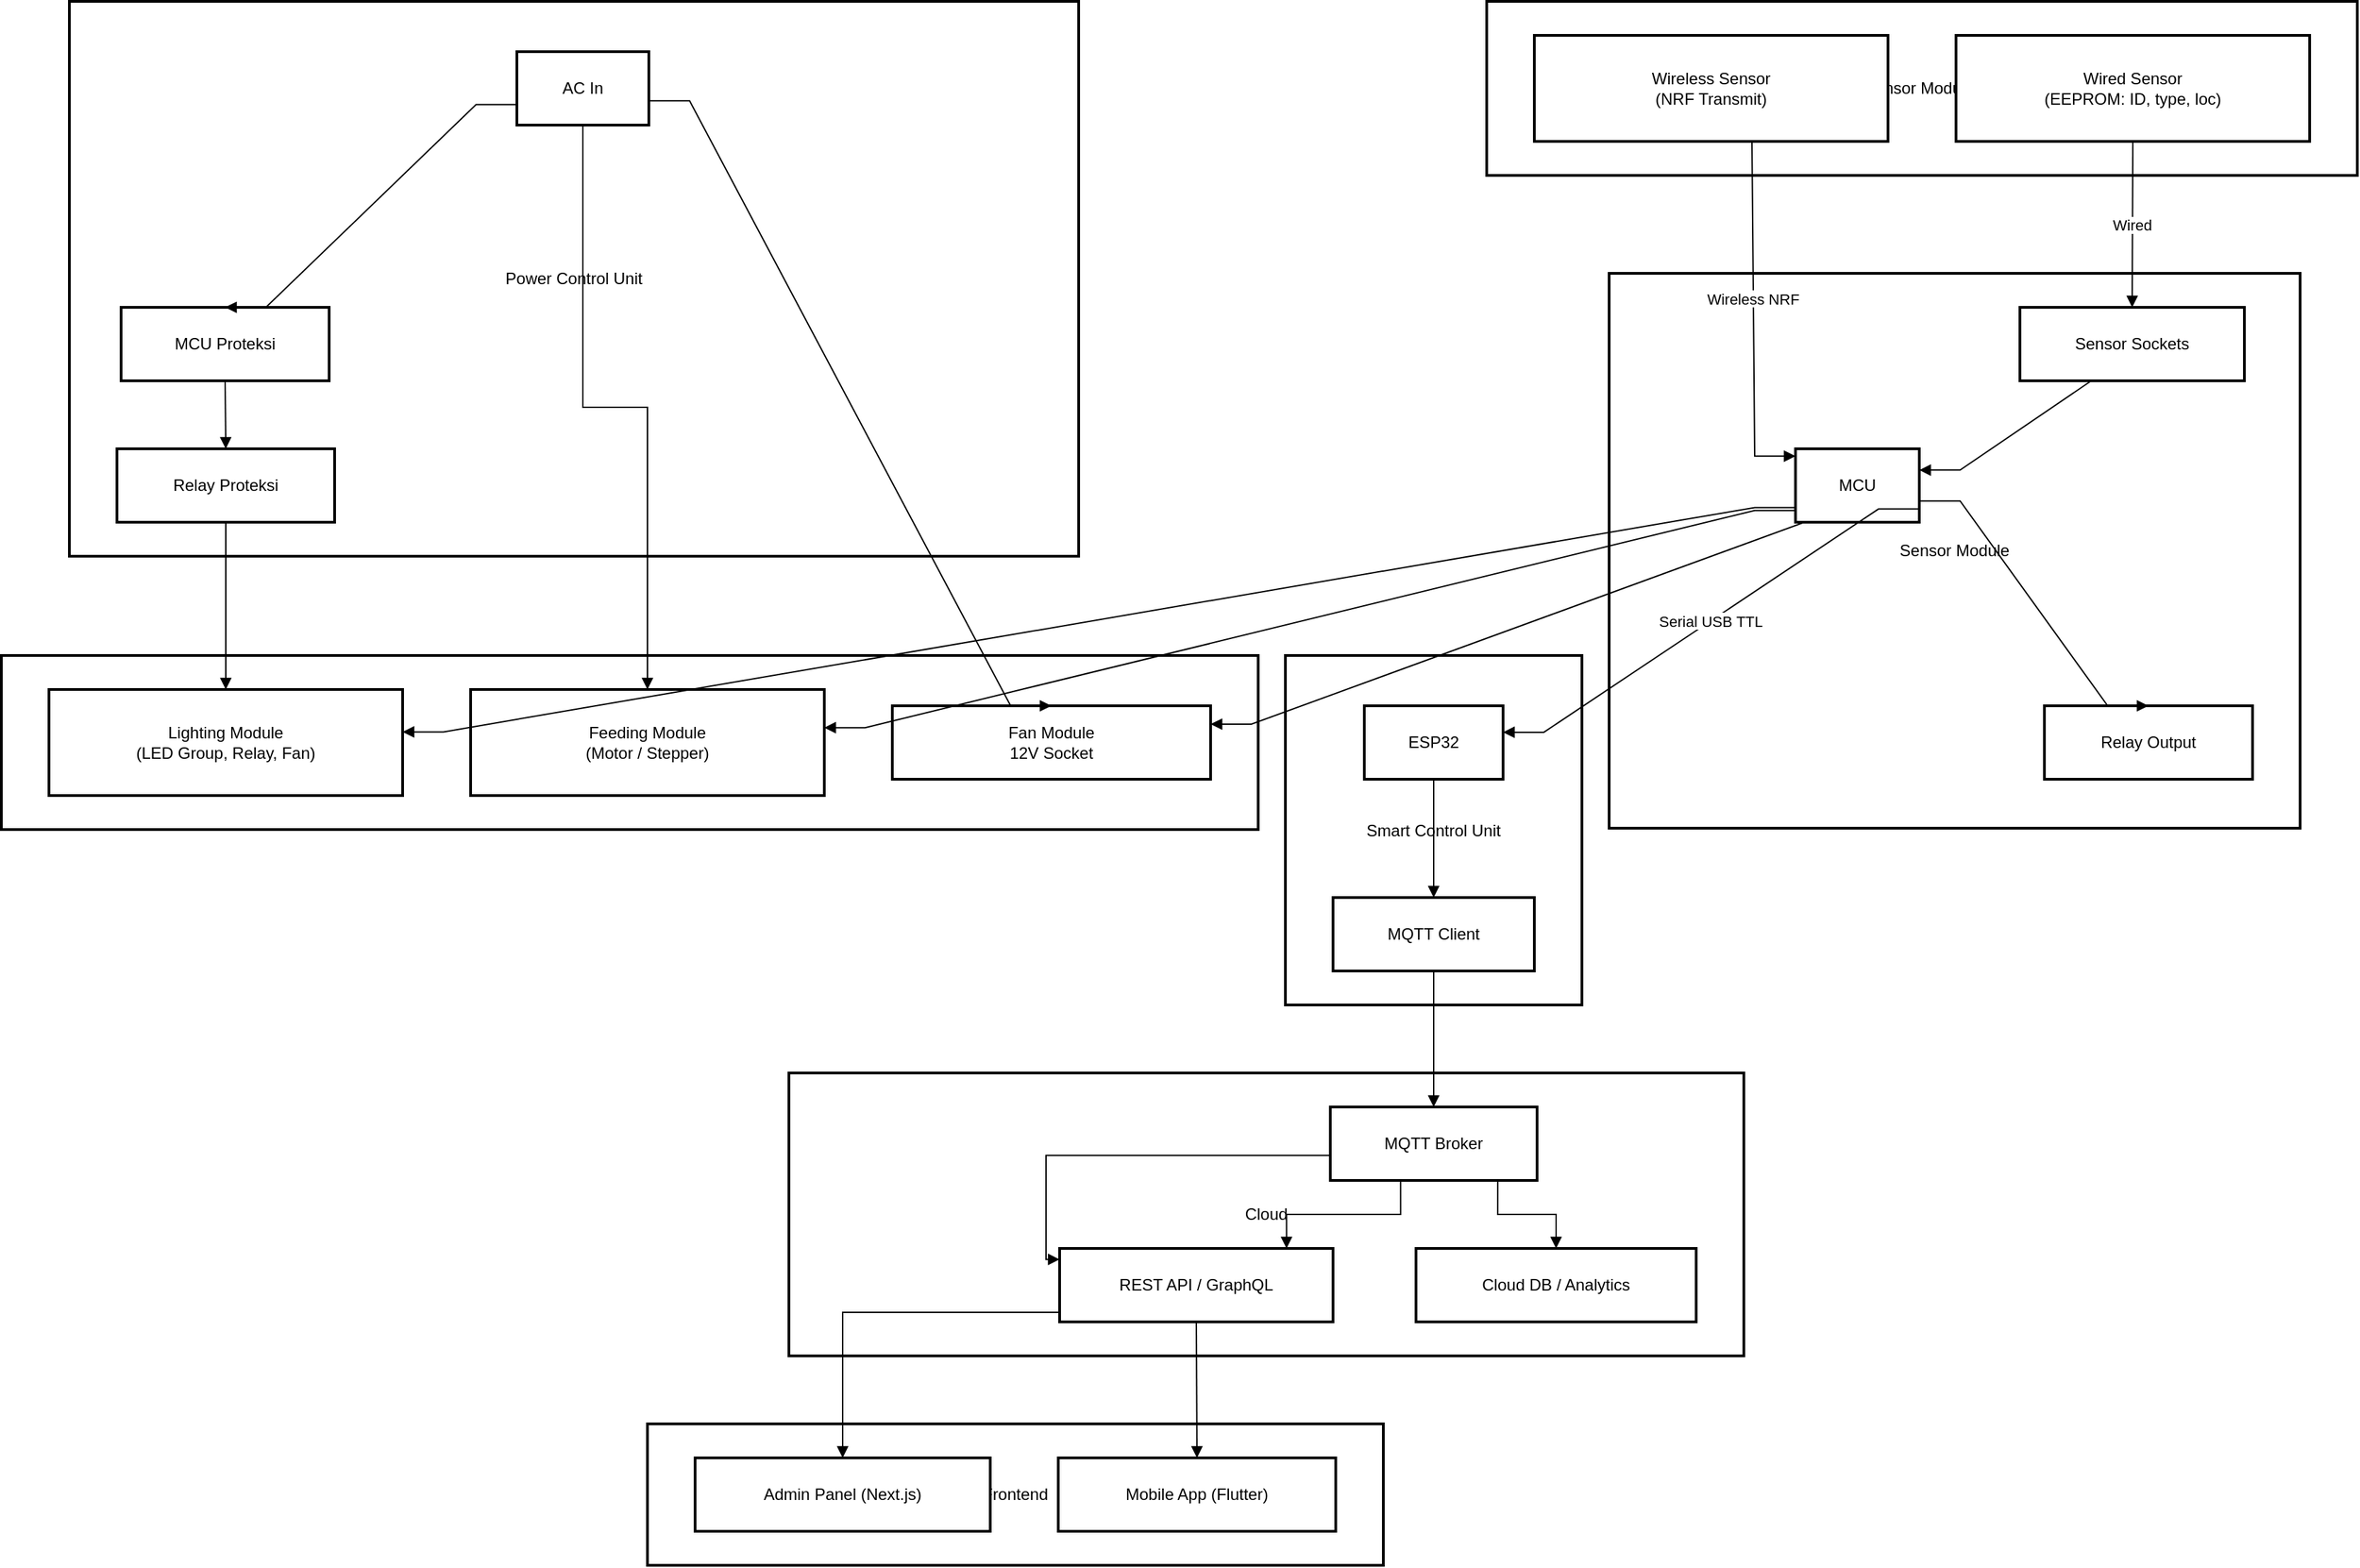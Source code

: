 <mxfile version="27.0.9">
  <diagram name="Page-1" id="yQWOsdvkpJxHPthP3EqG">
    <mxGraphModel dx="1895" dy="1138" grid="1" gridSize="10" guides="1" tooltips="1" connect="1" arrows="1" fold="1" page="1" pageScale="1" pageWidth="1654" pageHeight="1169" math="0" shadow="0">
      <root>
        <mxCell id="0" />
        <mxCell id="1" parent="0" />
        <mxCell id="qGp41fJ_DYuFC_epEr3s-1" value="Frontend" style="whiteSpace=wrap;strokeWidth=2;" vertex="1" parent="1">
          <mxGeometry x="495" y="1066" width="541" height="104" as="geometry" />
        </mxCell>
        <mxCell id="qGp41fJ_DYuFC_epEr3s-2" value="Cloud" style="whiteSpace=wrap;strokeWidth=2;" vertex="1" parent="1">
          <mxGeometry x="599" y="808" width="702" height="208" as="geometry" />
        </mxCell>
        <mxCell id="qGp41fJ_DYuFC_epEr3s-3" value="Actuator Modules" style="whiteSpace=wrap;strokeWidth=2;" vertex="1" parent="1">
          <mxGeometry x="20" y="501" width="924" height="128" as="geometry" />
        </mxCell>
        <mxCell id="qGp41fJ_DYuFC_epEr3s-4" value="Power Control Unit" style="whiteSpace=wrap;strokeWidth=2;" vertex="1" parent="1">
          <mxGeometry x="70" y="20" width="742" height="408" as="geometry" />
        </mxCell>
        <mxCell id="qGp41fJ_DYuFC_epEr3s-5" value="Smart Control Unit" style="whiteSpace=wrap;strokeWidth=2;" vertex="1" parent="1">
          <mxGeometry x="964" y="501" width="218" height="257" as="geometry" />
        </mxCell>
        <mxCell id="qGp41fJ_DYuFC_epEr3s-6" value="Sensor Module" style="whiteSpace=wrap;strokeWidth=2;" vertex="1" parent="1">
          <mxGeometry x="1202" y="220" width="508" height="408" as="geometry" />
        </mxCell>
        <mxCell id="qGp41fJ_DYuFC_epEr3s-7" value="Sensor Modular" style="whiteSpace=wrap;strokeWidth=2;" vertex="1" parent="1">
          <mxGeometry x="1112" y="20" width="640" height="128" as="geometry" />
        </mxCell>
        <mxCell id="qGp41fJ_DYuFC_epEr3s-8" value="Wired Sensor&#xa;(EEPROM: ID, type, loc)" style="whiteSpace=wrap;strokeWidth=2;" vertex="1" parent="1">
          <mxGeometry x="1457" y="45" width="260" height="78" as="geometry" />
        </mxCell>
        <mxCell id="qGp41fJ_DYuFC_epEr3s-9" value="Wireless Sensor&#xa;(NRF Transmit)" style="whiteSpace=wrap;strokeWidth=2;" vertex="1" parent="1">
          <mxGeometry x="1147" y="45" width="260" height="78" as="geometry" />
        </mxCell>
        <mxCell id="qGp41fJ_DYuFC_epEr3s-10" value="MCU" style="whiteSpace=wrap;strokeWidth=2;" vertex="1" parent="1">
          <mxGeometry x="1339" y="349" width="91" height="54" as="geometry" />
        </mxCell>
        <mxCell id="qGp41fJ_DYuFC_epEr3s-11" value="Relay Output" style="whiteSpace=wrap;strokeWidth=2;" vertex="1" parent="1">
          <mxGeometry x="1522" y="538" width="153" height="54" as="geometry" />
        </mxCell>
        <mxCell id="qGp41fJ_DYuFC_epEr3s-12" value="Sensor Sockets" style="whiteSpace=wrap;strokeWidth=2;" vertex="1" parent="1">
          <mxGeometry x="1504" y="245" width="165" height="54" as="geometry" />
        </mxCell>
        <mxCell id="qGp41fJ_DYuFC_epEr3s-13" value="ESP32" style="whiteSpace=wrap;strokeWidth=2;" vertex="1" parent="1">
          <mxGeometry x="1022" y="538" width="102" height="54" as="geometry" />
        </mxCell>
        <mxCell id="qGp41fJ_DYuFC_epEr3s-14" value="MQTT Client" style="whiteSpace=wrap;strokeWidth=2;" vertex="1" parent="1">
          <mxGeometry x="999" y="679" width="148" height="54" as="geometry" />
        </mxCell>
        <mxCell id="qGp41fJ_DYuFC_epEr3s-15" value="AC In" style="whiteSpace=wrap;strokeWidth=2;" vertex="1" parent="1">
          <mxGeometry x="399" y="57" width="97" height="54" as="geometry" />
        </mxCell>
        <mxCell id="qGp41fJ_DYuFC_epEr3s-16" value="MCU Proteksi" style="whiteSpace=wrap;strokeWidth=2;" vertex="1" parent="1">
          <mxGeometry x="108" y="245" width="153" height="54" as="geometry" />
        </mxCell>
        <mxCell id="qGp41fJ_DYuFC_epEr3s-17" value="Relay Proteksi" style="whiteSpace=wrap;strokeWidth=2;" vertex="1" parent="1">
          <mxGeometry x="105" y="349" width="160" height="54" as="geometry" />
        </mxCell>
        <mxCell id="qGp41fJ_DYuFC_epEr3s-18" value="Lighting Module&#xa;(LED Group, Relay, Fan)" style="whiteSpace=wrap;strokeWidth=2;" vertex="1" parent="1">
          <mxGeometry x="55" y="526" width="260" height="78" as="geometry" />
        </mxCell>
        <mxCell id="qGp41fJ_DYuFC_epEr3s-19" value="Feeding Module&#xa;(Motor / Stepper)" style="whiteSpace=wrap;strokeWidth=2;" vertex="1" parent="1">
          <mxGeometry x="365" y="526" width="260" height="78" as="geometry" />
        </mxCell>
        <mxCell id="qGp41fJ_DYuFC_epEr3s-20" value="Fan Module&#xa;12V Socket" style="whiteSpace=wrap;strokeWidth=2;" vertex="1" parent="1">
          <mxGeometry x="675" y="538" width="234" height="54" as="geometry" />
        </mxCell>
        <mxCell id="qGp41fJ_DYuFC_epEr3s-21" value="MQTT Broker" style="whiteSpace=wrap;strokeWidth=2;" vertex="1" parent="1">
          <mxGeometry x="997" y="833" width="152" height="54" as="geometry" />
        </mxCell>
        <mxCell id="qGp41fJ_DYuFC_epEr3s-22" value="REST API / GraphQL" style="whiteSpace=wrap;strokeWidth=2;" vertex="1" parent="1">
          <mxGeometry x="798" y="937" width="201" height="54" as="geometry" />
        </mxCell>
        <mxCell id="qGp41fJ_DYuFC_epEr3s-23" value="Cloud DB / Analytics" style="whiteSpace=wrap;strokeWidth=2;" vertex="1" parent="1">
          <mxGeometry x="1060" y="937" width="206" height="54" as="geometry" />
        </mxCell>
        <mxCell id="qGp41fJ_DYuFC_epEr3s-24" value="Admin Panel (Next.js)" style="whiteSpace=wrap;strokeWidth=2;" vertex="1" parent="1">
          <mxGeometry x="530" y="1091" width="217" height="54" as="geometry" />
        </mxCell>
        <mxCell id="qGp41fJ_DYuFC_epEr3s-25" value="Mobile App (Flutter)" style="whiteSpace=wrap;strokeWidth=2;" vertex="1" parent="1">
          <mxGeometry x="797" y="1091" width="204" height="54" as="geometry" />
        </mxCell>
        <mxCell id="qGp41fJ_DYuFC_epEr3s-26" value="Wired" style="curved=1;startArrow=none;endArrow=block;exitX=0.5;exitY=1;entryX=0.5;entryY=0.01;rounded=0;" edge="1" parent="1" source="qGp41fJ_DYuFC_epEr3s-8" target="qGp41fJ_DYuFC_epEr3s-12">
          <mxGeometry relative="1" as="geometry">
            <Array as="points" />
          </mxGeometry>
        </mxCell>
        <mxCell id="qGp41fJ_DYuFC_epEr3s-27" value="Wireless NRF" style="startArrow=none;endArrow=block;exitX=0.5;exitY=1;entryX=0;entryY=0.1;rounded=0;edgeStyle=entityRelationEdgeStyle;" edge="1" parent="1" source="qGp41fJ_DYuFC_epEr3s-9" target="qGp41fJ_DYuFC_epEr3s-10">
          <mxGeometry relative="1" as="geometry" />
        </mxCell>
        <mxCell id="qGp41fJ_DYuFC_epEr3s-28" value="" style="startArrow=none;endArrow=block;exitX=0.5;exitY=1.01;entryX=1;entryY=0.29;rounded=0;edgeStyle=entityRelationEdgeStyle;" edge="1" parent="1" source="qGp41fJ_DYuFC_epEr3s-12" target="qGp41fJ_DYuFC_epEr3s-10">
          <mxGeometry relative="1" as="geometry" />
        </mxCell>
        <mxCell id="qGp41fJ_DYuFC_epEr3s-29" value="" style="startArrow=none;endArrow=block;exitX=1;exitY=0.71;entryX=0.5;entryY=0;rounded=0;edgeStyle=entityRelationEdgeStyle;" edge="1" parent="1" source="qGp41fJ_DYuFC_epEr3s-10" target="qGp41fJ_DYuFC_epEr3s-11">
          <mxGeometry relative="1" as="geometry" />
        </mxCell>
        <mxCell id="qGp41fJ_DYuFC_epEr3s-30" value="Serial USB TTL" style="startArrow=none;endArrow=block;exitX=1;exitY=0.82;entryX=1;entryY=0.36;rounded=0;edgeStyle=entityRelationEdgeStyle;" edge="1" parent="1" source="qGp41fJ_DYuFC_epEr3s-10" target="qGp41fJ_DYuFC_epEr3s-13">
          <mxGeometry relative="1" as="geometry" />
        </mxCell>
        <mxCell id="qGp41fJ_DYuFC_epEr3s-31" value="" style="curved=1;startArrow=none;endArrow=block;exitX=0.5;exitY=1;entryX=0.5;entryY=0;rounded=0;" edge="1" parent="1" source="qGp41fJ_DYuFC_epEr3s-13" target="qGp41fJ_DYuFC_epEr3s-14">
          <mxGeometry relative="1" as="geometry">
            <Array as="points" />
          </mxGeometry>
        </mxCell>
        <mxCell id="qGp41fJ_DYuFC_epEr3s-32" value="" style="curved=1;startArrow=none;endArrow=block;exitX=0.5;exitY=1;entryX=0.5;entryY=0;rounded=0;" edge="1" parent="1" source="qGp41fJ_DYuFC_epEr3s-14" target="qGp41fJ_DYuFC_epEr3s-21">
          <mxGeometry relative="1" as="geometry">
            <Array as="points" />
          </mxGeometry>
        </mxCell>
        <mxCell id="qGp41fJ_DYuFC_epEr3s-33" value="" style="startArrow=none;endArrow=block;exitX=0;exitY=0.66;entryX=0;entryY=0.15;rounded=0;edgeStyle=orthogonalEdgeStyle;" edge="1" parent="1" source="qGp41fJ_DYuFC_epEr3s-21" target="qGp41fJ_DYuFC_epEr3s-22">
          <mxGeometry relative="1" as="geometry" />
        </mxCell>
        <mxCell id="qGp41fJ_DYuFC_epEr3s-34" value="" style="startArrow=none;endArrow=block;exitX=0;exitY=0.87;entryX=0.5;entryY=0;rounded=0;edgeStyle=orthogonalEdgeStyle;" edge="1" parent="1" source="qGp41fJ_DYuFC_epEr3s-22" target="qGp41fJ_DYuFC_epEr3s-24">
          <mxGeometry relative="1" as="geometry" />
        </mxCell>
        <mxCell id="qGp41fJ_DYuFC_epEr3s-35" value="" style="startArrow=none;endArrow=block;exitX=0.34;exitY=1;entryX=0.83;entryY=0;rounded=0;edgeStyle=orthogonalEdgeStyle;" edge="1" parent="1" source="qGp41fJ_DYuFC_epEr3s-21" target="qGp41fJ_DYuFC_epEr3s-22">
          <mxGeometry relative="1" as="geometry" />
        </mxCell>
        <mxCell id="qGp41fJ_DYuFC_epEr3s-36" value="" style="curved=1;startArrow=none;endArrow=block;exitX=0.5;exitY=1;entryX=0.5;entryY=0;rounded=0;" edge="1" parent="1" source="qGp41fJ_DYuFC_epEr3s-22" target="qGp41fJ_DYuFC_epEr3s-25">
          <mxGeometry relative="1" as="geometry">
            <Array as="points" />
          </mxGeometry>
        </mxCell>
        <mxCell id="qGp41fJ_DYuFC_epEr3s-37" value="" style="startArrow=none;endArrow=block;exitX=0.81;exitY=1;entryX=0.5;entryY=0;rounded=0;edgeStyle=orthogonalEdgeStyle;" edge="1" parent="1" source="qGp41fJ_DYuFC_epEr3s-21" target="qGp41fJ_DYuFC_epEr3s-23">
          <mxGeometry relative="1" as="geometry" />
        </mxCell>
        <mxCell id="qGp41fJ_DYuFC_epEr3s-38" value="" style="startArrow=none;endArrow=block;exitX=0;exitY=0.8;entryX=1;entryY=0.4;rounded=0;edgeStyle=entityRelationEdgeStyle;" edge="1" parent="1" source="qGp41fJ_DYuFC_epEr3s-10" target="qGp41fJ_DYuFC_epEr3s-18">
          <mxGeometry relative="1" as="geometry" />
        </mxCell>
        <mxCell id="qGp41fJ_DYuFC_epEr3s-39" value="" style="startArrow=none;endArrow=block;exitX=0;exitY=0.84;entryX=1;entryY=0.36;rounded=0;edgeStyle=entityRelationEdgeStyle;" edge="1" parent="1" source="qGp41fJ_DYuFC_epEr3s-10" target="qGp41fJ_DYuFC_epEr3s-19">
          <mxGeometry relative="1" as="geometry" />
        </mxCell>
        <mxCell id="qGp41fJ_DYuFC_epEr3s-40" value="" style="startArrow=none;endArrow=block;exitX=0.4;exitY=1.01;entryX=1;entryY=0.25;rounded=0;edgeStyle=entityRelationEdgeStyle;" edge="1" parent="1" source="qGp41fJ_DYuFC_epEr3s-10" target="qGp41fJ_DYuFC_epEr3s-20">
          <mxGeometry relative="1" as="geometry" />
        </mxCell>
        <mxCell id="qGp41fJ_DYuFC_epEr3s-41" value="" style="startArrow=none;endArrow=block;exitX=0;exitY=0.72;entryX=0.5;entryY=0.01;rounded=0;edgeStyle=entityRelationEdgeStyle;" edge="1" parent="1" source="qGp41fJ_DYuFC_epEr3s-15" target="qGp41fJ_DYuFC_epEr3s-16">
          <mxGeometry relative="1" as="geometry" />
        </mxCell>
        <mxCell id="qGp41fJ_DYuFC_epEr3s-42" value="" style="curved=1;startArrow=none;endArrow=block;exitX=0.5;exitY=1.01;entryX=0.5;entryY=0.01;rounded=0;" edge="1" parent="1" source="qGp41fJ_DYuFC_epEr3s-16" target="qGp41fJ_DYuFC_epEr3s-17">
          <mxGeometry relative="1" as="geometry">
            <Array as="points" />
          </mxGeometry>
        </mxCell>
        <mxCell id="qGp41fJ_DYuFC_epEr3s-43" value="" style="curved=1;startArrow=none;endArrow=block;exitX=0.5;exitY=1.01;entryX=0.5;entryY=0;rounded=0;" edge="1" parent="1" source="qGp41fJ_DYuFC_epEr3s-17" target="qGp41fJ_DYuFC_epEr3s-18">
          <mxGeometry relative="1" as="geometry">
            <Array as="points" />
          </mxGeometry>
        </mxCell>
        <mxCell id="qGp41fJ_DYuFC_epEr3s-44" value="" style="startArrow=none;endArrow=block;exitX=0.5;exitY=1;entryX=0.5;entryY=0;rounded=0;exitDx=0;exitDy=0;edgeStyle=orthogonalEdgeStyle;" edge="1" parent="1" source="qGp41fJ_DYuFC_epEr3s-15" target="qGp41fJ_DYuFC_epEr3s-19">
          <mxGeometry relative="1" as="geometry" />
        </mxCell>
        <mxCell id="qGp41fJ_DYuFC_epEr3s-45" value="" style="startArrow=none;endArrow=block;exitX=1;exitY=0.67;entryX=0.5;entryY=0;rounded=0;edgeStyle=entityRelationEdgeStyle;" edge="1" parent="1" source="qGp41fJ_DYuFC_epEr3s-15" target="qGp41fJ_DYuFC_epEr3s-20">
          <mxGeometry relative="1" as="geometry" />
        </mxCell>
      </root>
    </mxGraphModel>
  </diagram>
</mxfile>
